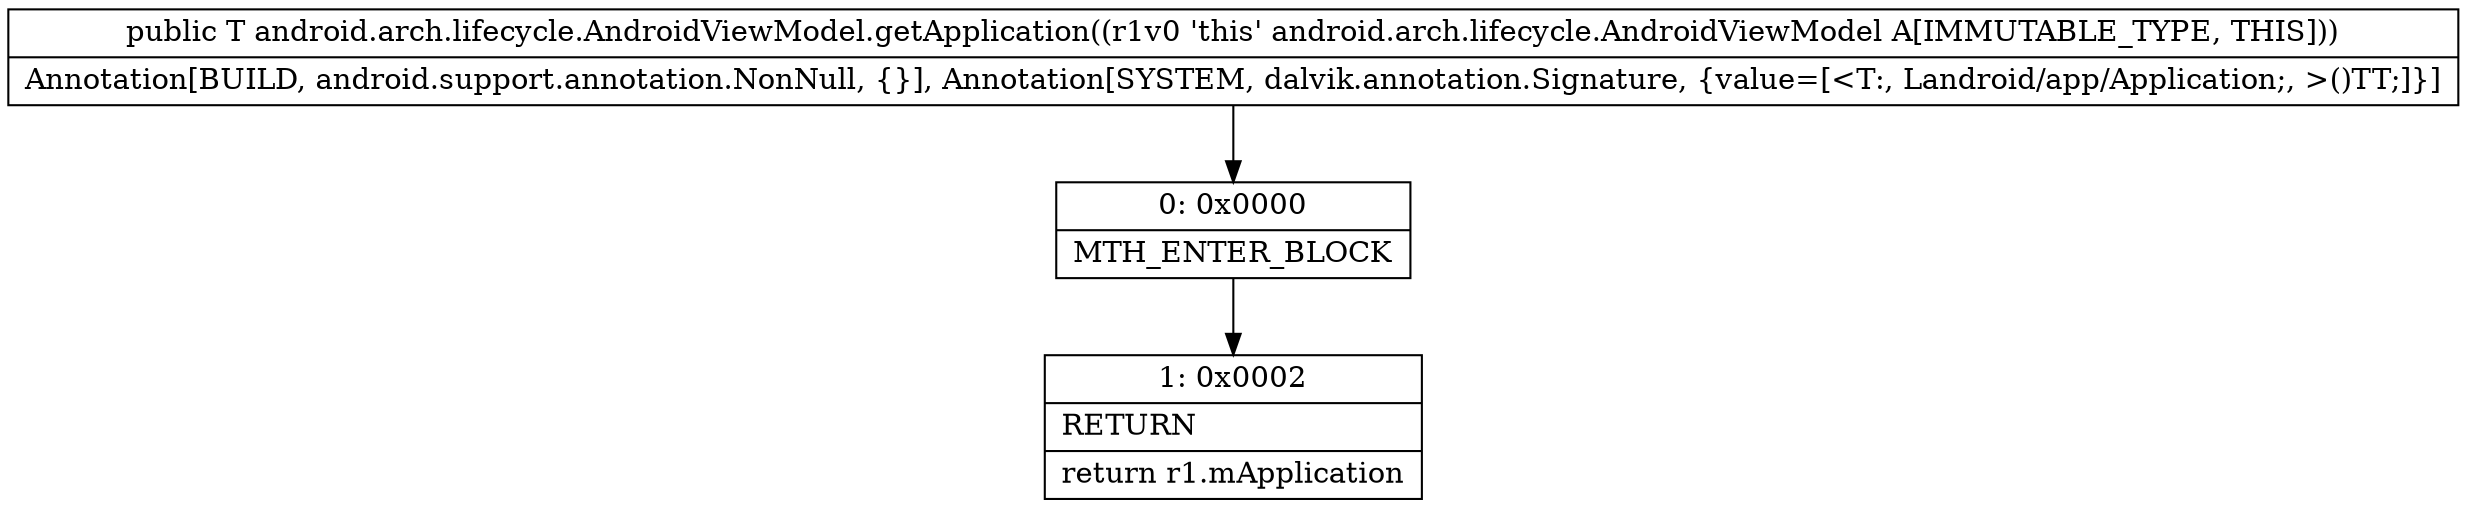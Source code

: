 digraph "CFG forandroid.arch.lifecycle.AndroidViewModel.getApplication()Landroid\/app\/Application;" {
Node_0 [shape=record,label="{0\:\ 0x0000|MTH_ENTER_BLOCK\l}"];
Node_1 [shape=record,label="{1\:\ 0x0002|RETURN\l|return r1.mApplication\l}"];
MethodNode[shape=record,label="{public T android.arch.lifecycle.AndroidViewModel.getApplication((r1v0 'this' android.arch.lifecycle.AndroidViewModel A[IMMUTABLE_TYPE, THIS]))  | Annotation[BUILD, android.support.annotation.NonNull, \{\}], Annotation[SYSTEM, dalvik.annotation.Signature, \{value=[\<T:, Landroid\/app\/Application;, \>()TT;]\}]\l}"];
MethodNode -> Node_0;
Node_0 -> Node_1;
}

